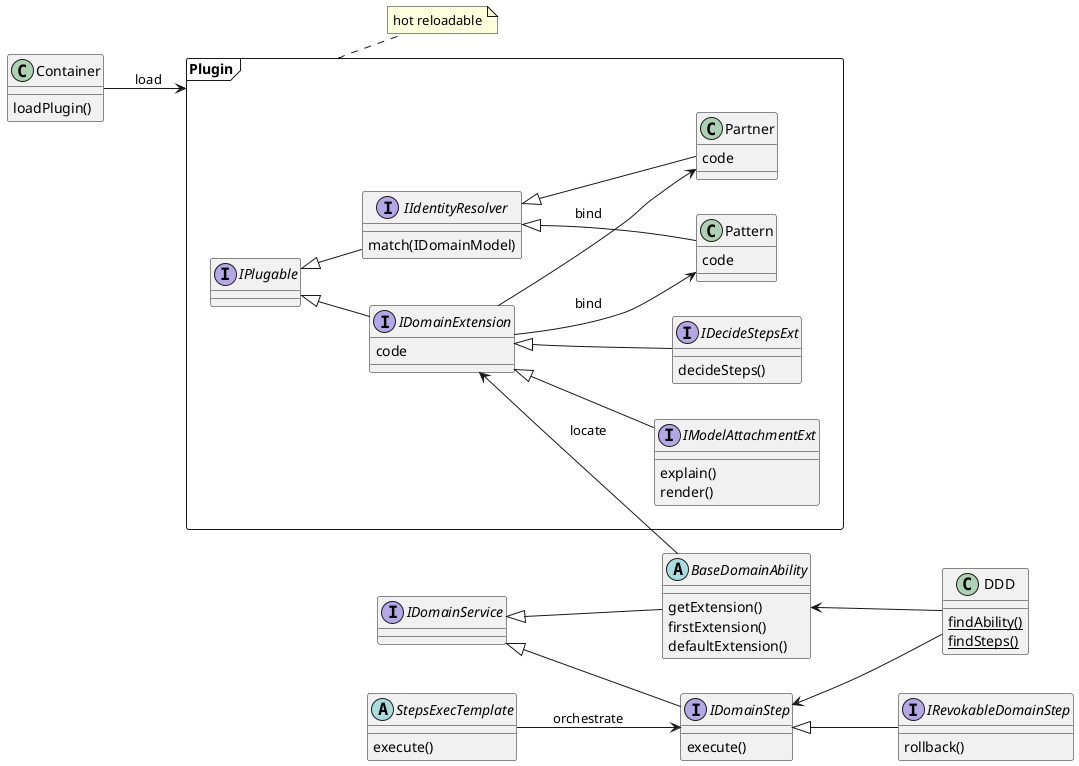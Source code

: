 @startuml
skinparam handwritt4444444444en false
skinparam shadowing<<with_shadow>> true
left to right direction

package Plugin <<Frame>> {
    interface IIdentityResolver
    interface IDomainExtension
    interface IPlugable
    interface IModelAttachmentExt
    interface IDecideStepsExt
    class Pattern
    class Partner
}

note "hot reloadable" as N1
Plugin .. N1

interface IDomainService
interface IDomainStep
IDomainStep : execute()
interface IRevokableDomainStep
IRevokableDomainStep : rollback()
IPlugable <|-- IDomainExtension
IPlugable <|-- IIdentityResolver
IModelAttachmentExt : explain()
IModelAttachmentExt : render()
abstract StepsExecTemplate
abstract BaseDomainAbility
BaseDomainAbility : getExtension()
BaseDomainAbility : firstExtension()
BaseDomainAbility : defaultExtension()
StepsExecTemplate : execute()
DDD : {static} findAbility()
DDD : {static} findSteps()
IDecideStepsExt : decideSteps()
IIdentityResolver : match(IDomainModel)

IDomainService <|-- IDomainStep
IDomainStep <|-- IRevokableDomainStep
IDomainService <|-- BaseDomainAbility

IDomainExtension <|-- IDecideStepsExt
IDomainExtension <|-- IModelAttachmentExt

IIdentityResolver <|-- Pattern
IIdentityResolver <|-- Partner

BaseDomainAbility <-- DDD
IDomainStep <-- DDD

IDomainExtension <-- BaseDomainAbility: locate

IDomainExtension --> Pattern: bind
IDomainExtension --> Partner: bind

Container : loadPlugin()

Container --> Plugin : load

Partner : code
Pattern : code
IDomainExtension : code

StepsExecTemplate --> IDomainStep: orchestrate
@enduml


@startuml

skinparam componentStyle uml2
skinparam component {
  BorderColor #grey
  BackgroundColor #white
}

[Address] <<..address..>>
[Customer] <<..customer..>>
[framework] <<dxp-framework>> #white/PowderBlue
[Products] <<..product..>> #white/PowderBlue
[Product Catalog] <<..catalog..>> as catalog #PowderBlue
[Product Import] <<..importer..>> as import

' Could be some random comment
[XML] <<..xml.processor..>> <<..xml.types..>> as xml

[framework] ---> [Customer] : is placed by
[framework] --> [Products]

[Customer] --> [Address]

[Products] <--[#green]- catalog
import -left-> catalog : parse products
import --> xml
note top on link #lightgreen: is responsible for translating XML to java classes

@enduml